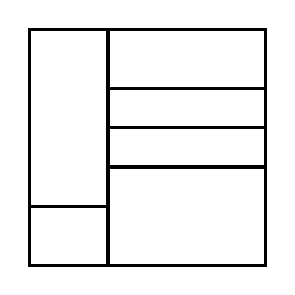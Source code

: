 \begin{tikzpicture}[very thick, scale=.5]
    \draw (0,3/2) rectangle (2,6);
    \draw (0,0) rectangle (2,3/2);
    \draw (2,9/2) rectangle (6,6);
    \draw (2,7/2) rectangle (6,9/2);
    \draw (2,5/2) rectangle (6,7/2);
    \draw (2,0) rectangle (6,5/2);
\end{tikzpicture}
